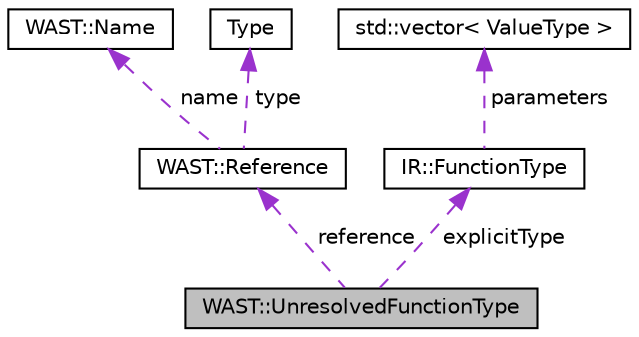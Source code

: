 digraph "WAST::UnresolvedFunctionType"
{
  edge [fontname="Helvetica",fontsize="10",labelfontname="Helvetica",labelfontsize="10"];
  node [fontname="Helvetica",fontsize="10",shape=record];
  Node1 [label="WAST::UnresolvedFunctionType",height=0.2,width=0.4,color="black", fillcolor="grey75", style="filled", fontcolor="black"];
  Node2 -> Node1 [dir="back",color="darkorchid3",fontsize="10",style="dashed",label=" reference" ,fontname="Helvetica"];
  Node2 [label="WAST::Reference",height=0.2,width=0.4,color="black", fillcolor="white", style="filled",URL="$struct_w_a_s_t_1_1_reference.html"];
  Node3 -> Node2 [dir="back",color="darkorchid3",fontsize="10",style="dashed",label=" name" ,fontname="Helvetica"];
  Node3 [label="WAST::Name",height=0.2,width=0.4,color="black", fillcolor="white", style="filled",URL="$struct_w_a_s_t_1_1_name.html"];
  Node4 -> Node2 [dir="back",color="darkorchid3",fontsize="10",style="dashed",label=" type" ,fontname="Helvetica"];
  Node4 [label="Type",height=0.2,width=0.4,color="black", fillcolor="white", style="filled",URL="$struct_type.html"];
  Node5 -> Node1 [dir="back",color="darkorchid3",fontsize="10",style="dashed",label=" explicitType" ,fontname="Helvetica"];
  Node5 [label="IR::FunctionType",height=0.2,width=0.4,color="black", fillcolor="white", style="filled",URL="$struct_i_r_1_1_function_type.html"];
  Node6 -> Node5 [dir="back",color="darkorchid3",fontsize="10",style="dashed",label=" parameters" ,fontname="Helvetica"];
  Node6 [label="std::vector\< ValueType \>",height=0.2,width=0.4,color="black", fillcolor="white", style="filled",URL="$classstd_1_1vector.html"];
}
